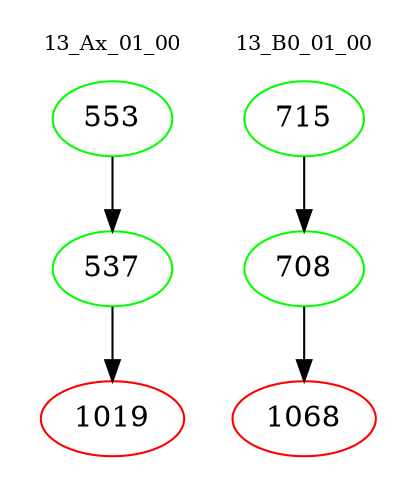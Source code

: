 digraph{
subgraph cluster_0 {
color = white
label = "13_Ax_01_00";
fontsize=10;
T0_553 [label="553", color="green"]
T0_553 -> T0_537 [color="black"]
T0_537 [label="537", color="green"]
T0_537 -> T0_1019 [color="black"]
T0_1019 [label="1019", color="red"]
}
subgraph cluster_1 {
color = white
label = "13_B0_01_00";
fontsize=10;
T1_715 [label="715", color="green"]
T1_715 -> T1_708 [color="black"]
T1_708 [label="708", color="green"]
T1_708 -> T1_1068 [color="black"]
T1_1068 [label="1068", color="red"]
}
}
